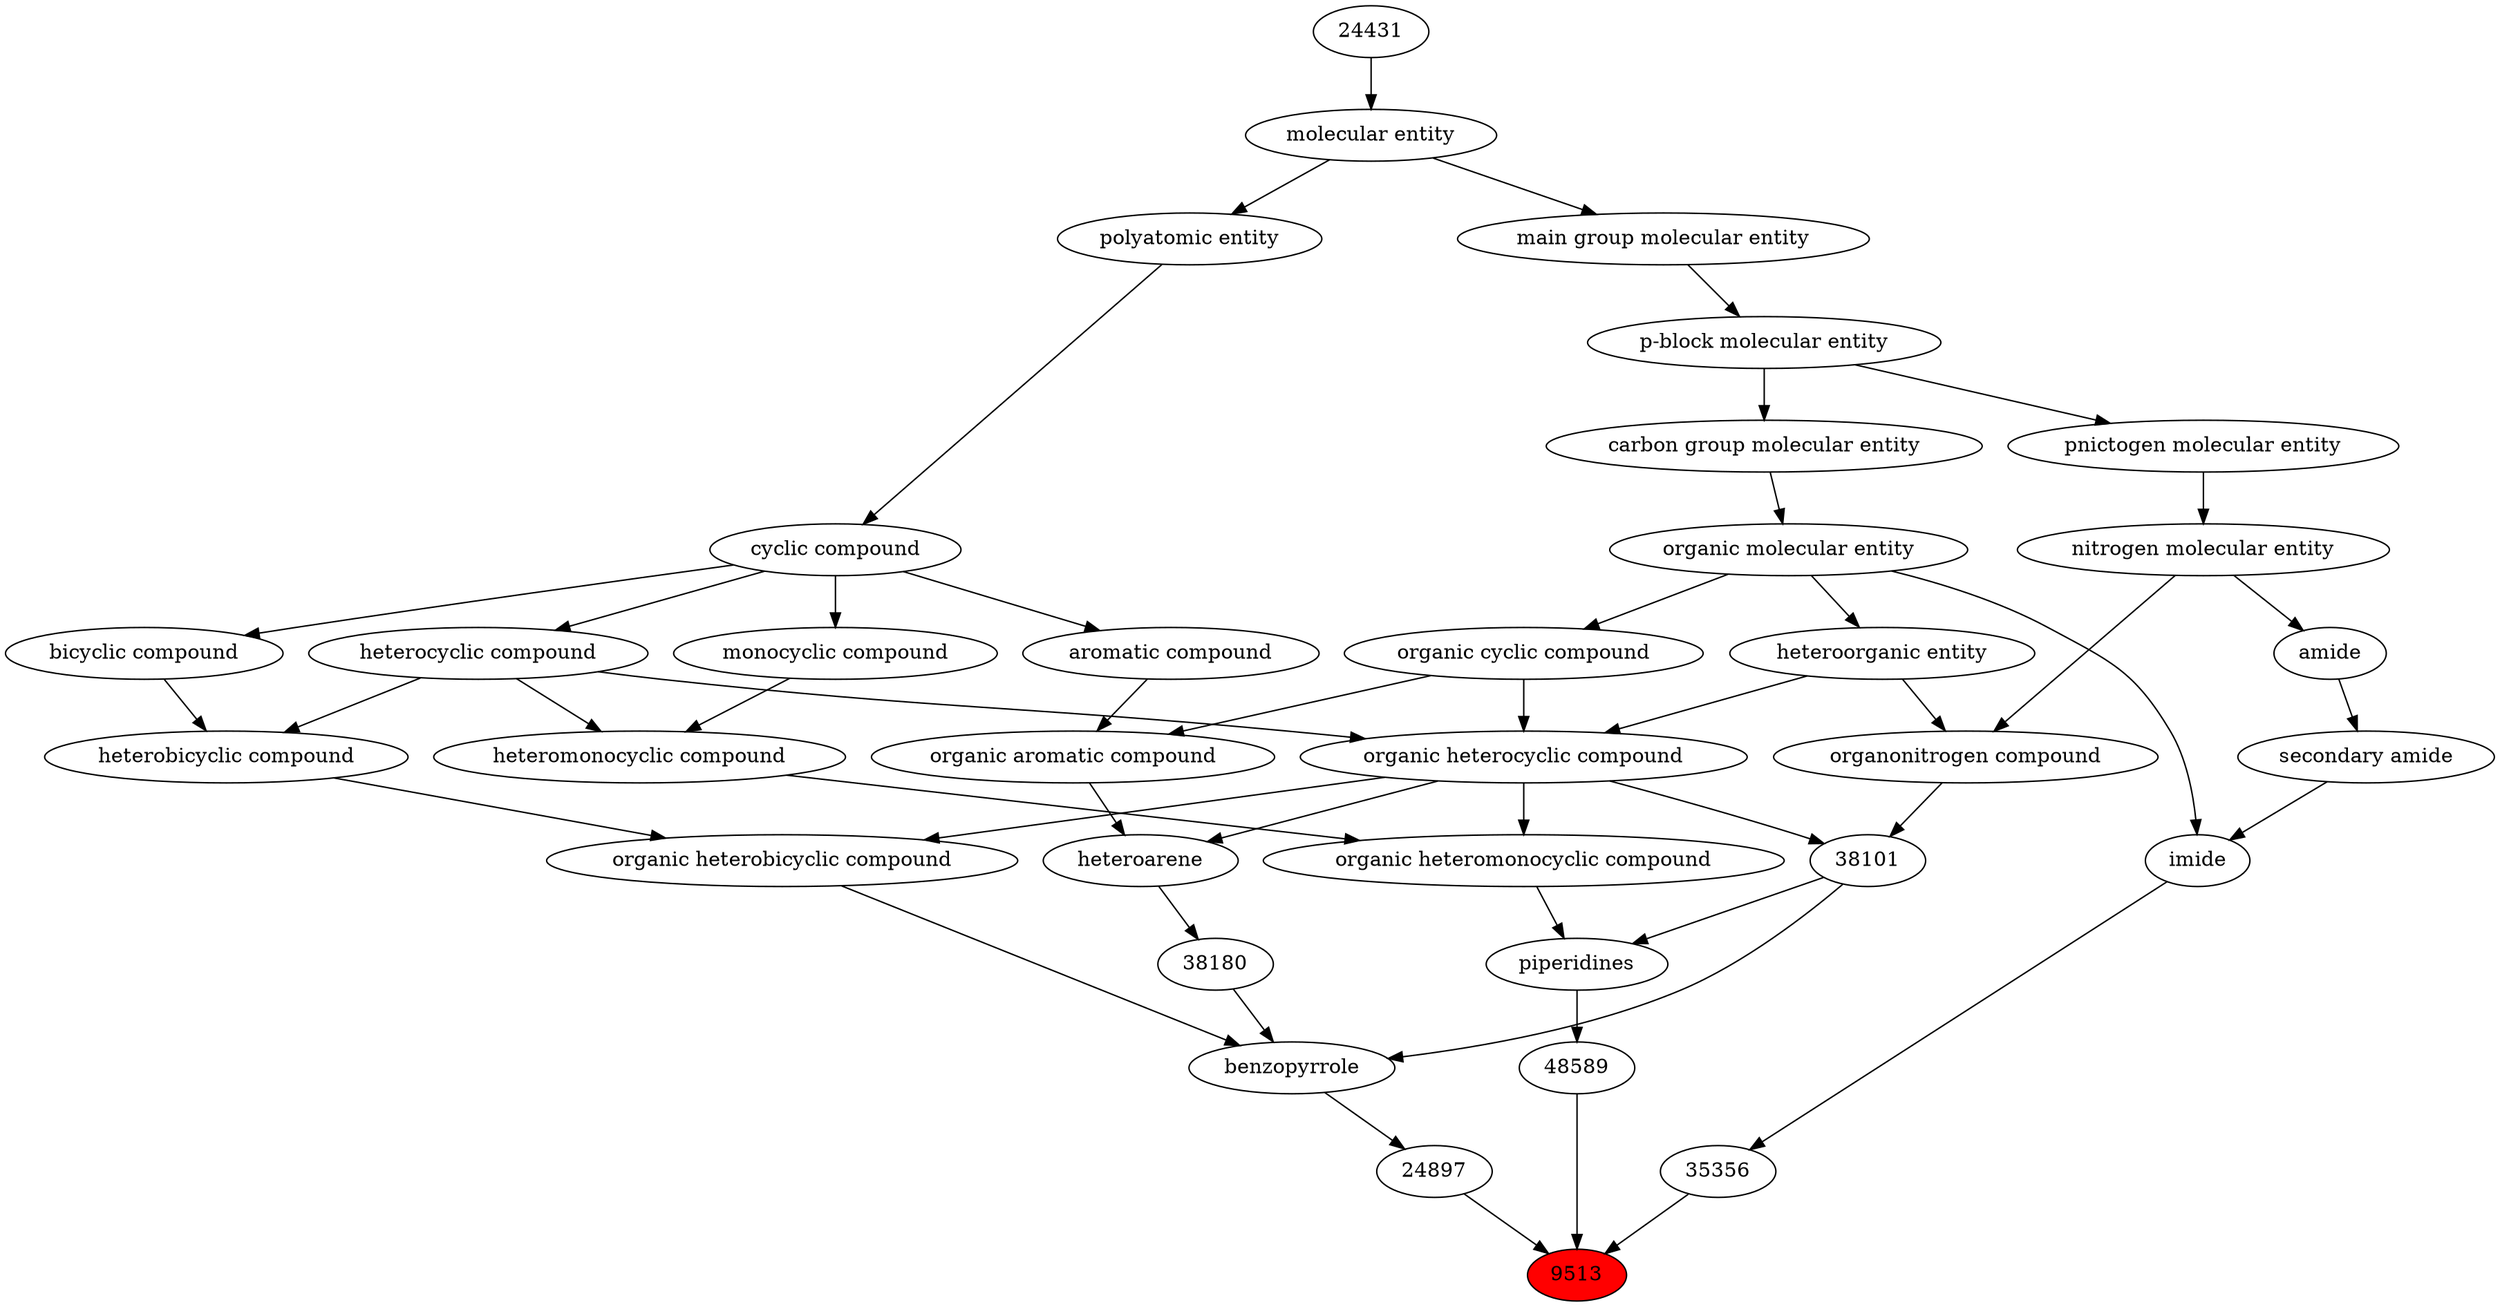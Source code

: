 digraph tree{ 
9513 [label="9513" fillcolor=red style=filled]
35356 -> 9513
24897 -> 9513
48589 -> 9513
35356 [label="35356"]
24782 -> 35356
24897 [label="24897"]
22728 -> 24897
48589 [label="48589"]
26151 -> 48589
24782 [label="imide"]
33257 -> 24782
50860 -> 24782
22728 [label="benzopyrrole"]
27171 -> 22728
38101 -> 22728
38180 -> 22728
26151 [label="piperidines"]
25693 -> 26151
38101 -> 26151
33257 [label="secondary amide"]
32988 -> 33257
50860 [label="organic molecular entity"]
33582 -> 50860
27171 [label="organic heterobicyclic compound"]
33672 -> 27171
24532 -> 27171
38101 [label="38101"]
24532 -> 38101
35352 -> 38101
38180 [label="38180"]
33833 -> 38180
25693 [label="organic heteromonocyclic compound"]
33670 -> 25693
24532 -> 25693
32988 [label="amide"]
51143 -> 32988
33582 [label="carbon group molecular entity"]
33675 -> 33582
33672 [label="heterobicyclic compound"]
33636 -> 33672
5686 -> 33672
24532 [label="organic heterocyclic compound"]
33285 -> 24532
33832 -> 24532
5686 -> 24532
35352 [label="organonitrogen compound"]
51143 -> 35352
33285 -> 35352
33833 [label="heteroarene"]
33659 -> 33833
24532 -> 33833
33670 [label="heteromonocyclic compound"]
5686 -> 33670
33661 -> 33670
51143 [label="nitrogen molecular entity"]
33302 -> 51143
33675 [label="p-block molecular entity"]
33579 -> 33675
33636 [label="bicyclic compound"]
33595 -> 33636
5686 [label="heterocyclic compound"]
33595 -> 5686
33285 [label="heteroorganic entity"]
50860 -> 33285
33832 [label="organic cyclic compound"]
50860 -> 33832
33659 [label="organic aromatic compound"]
33832 -> 33659
33655 -> 33659
33661 [label="monocyclic compound"]
33595 -> 33661
33302 [label="pnictogen molecular entity"]
33675 -> 33302
33579 [label="main group molecular entity"]
23367 -> 33579
33595 [label="cyclic compound"]
36357 -> 33595
33655 [label="aromatic compound"]
33595 -> 33655
23367 [label="molecular entity"]
24431 -> 23367
36357 [label="polyatomic entity"]
23367 -> 36357
24431 [label="24431"]
}